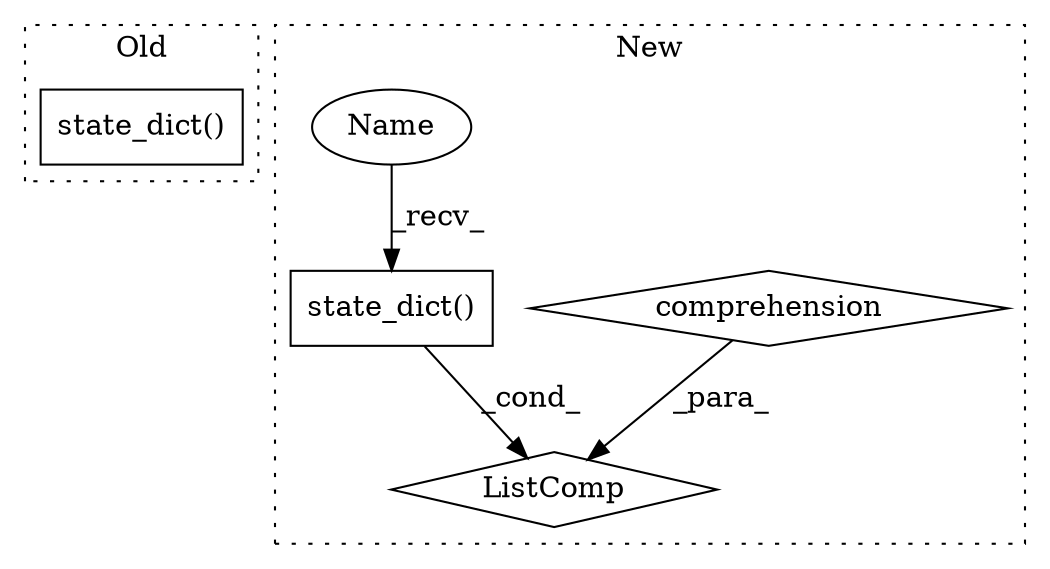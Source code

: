 digraph G {
subgraph cluster0 {
1 [label="state_dict()" a="75" s="29167" l="38" shape="box"];
label = "Old";
style="dotted";
}
subgraph cluster1 {
2 [label="ListComp" a="106" s="26744" l="104" shape="diamond"];
3 [label="comprehension" a="45" s="26788" l="3" shape="diamond"];
4 [label="state_dict()" a="75" s="26762" l="25" shape="box"];
5 [label="Name" a="87" s="26762" l="12" shape="ellipse"];
label = "New";
style="dotted";
}
3 -> 2 [label="_para_"];
4 -> 2 [label="_cond_"];
5 -> 4 [label="_recv_"];
}